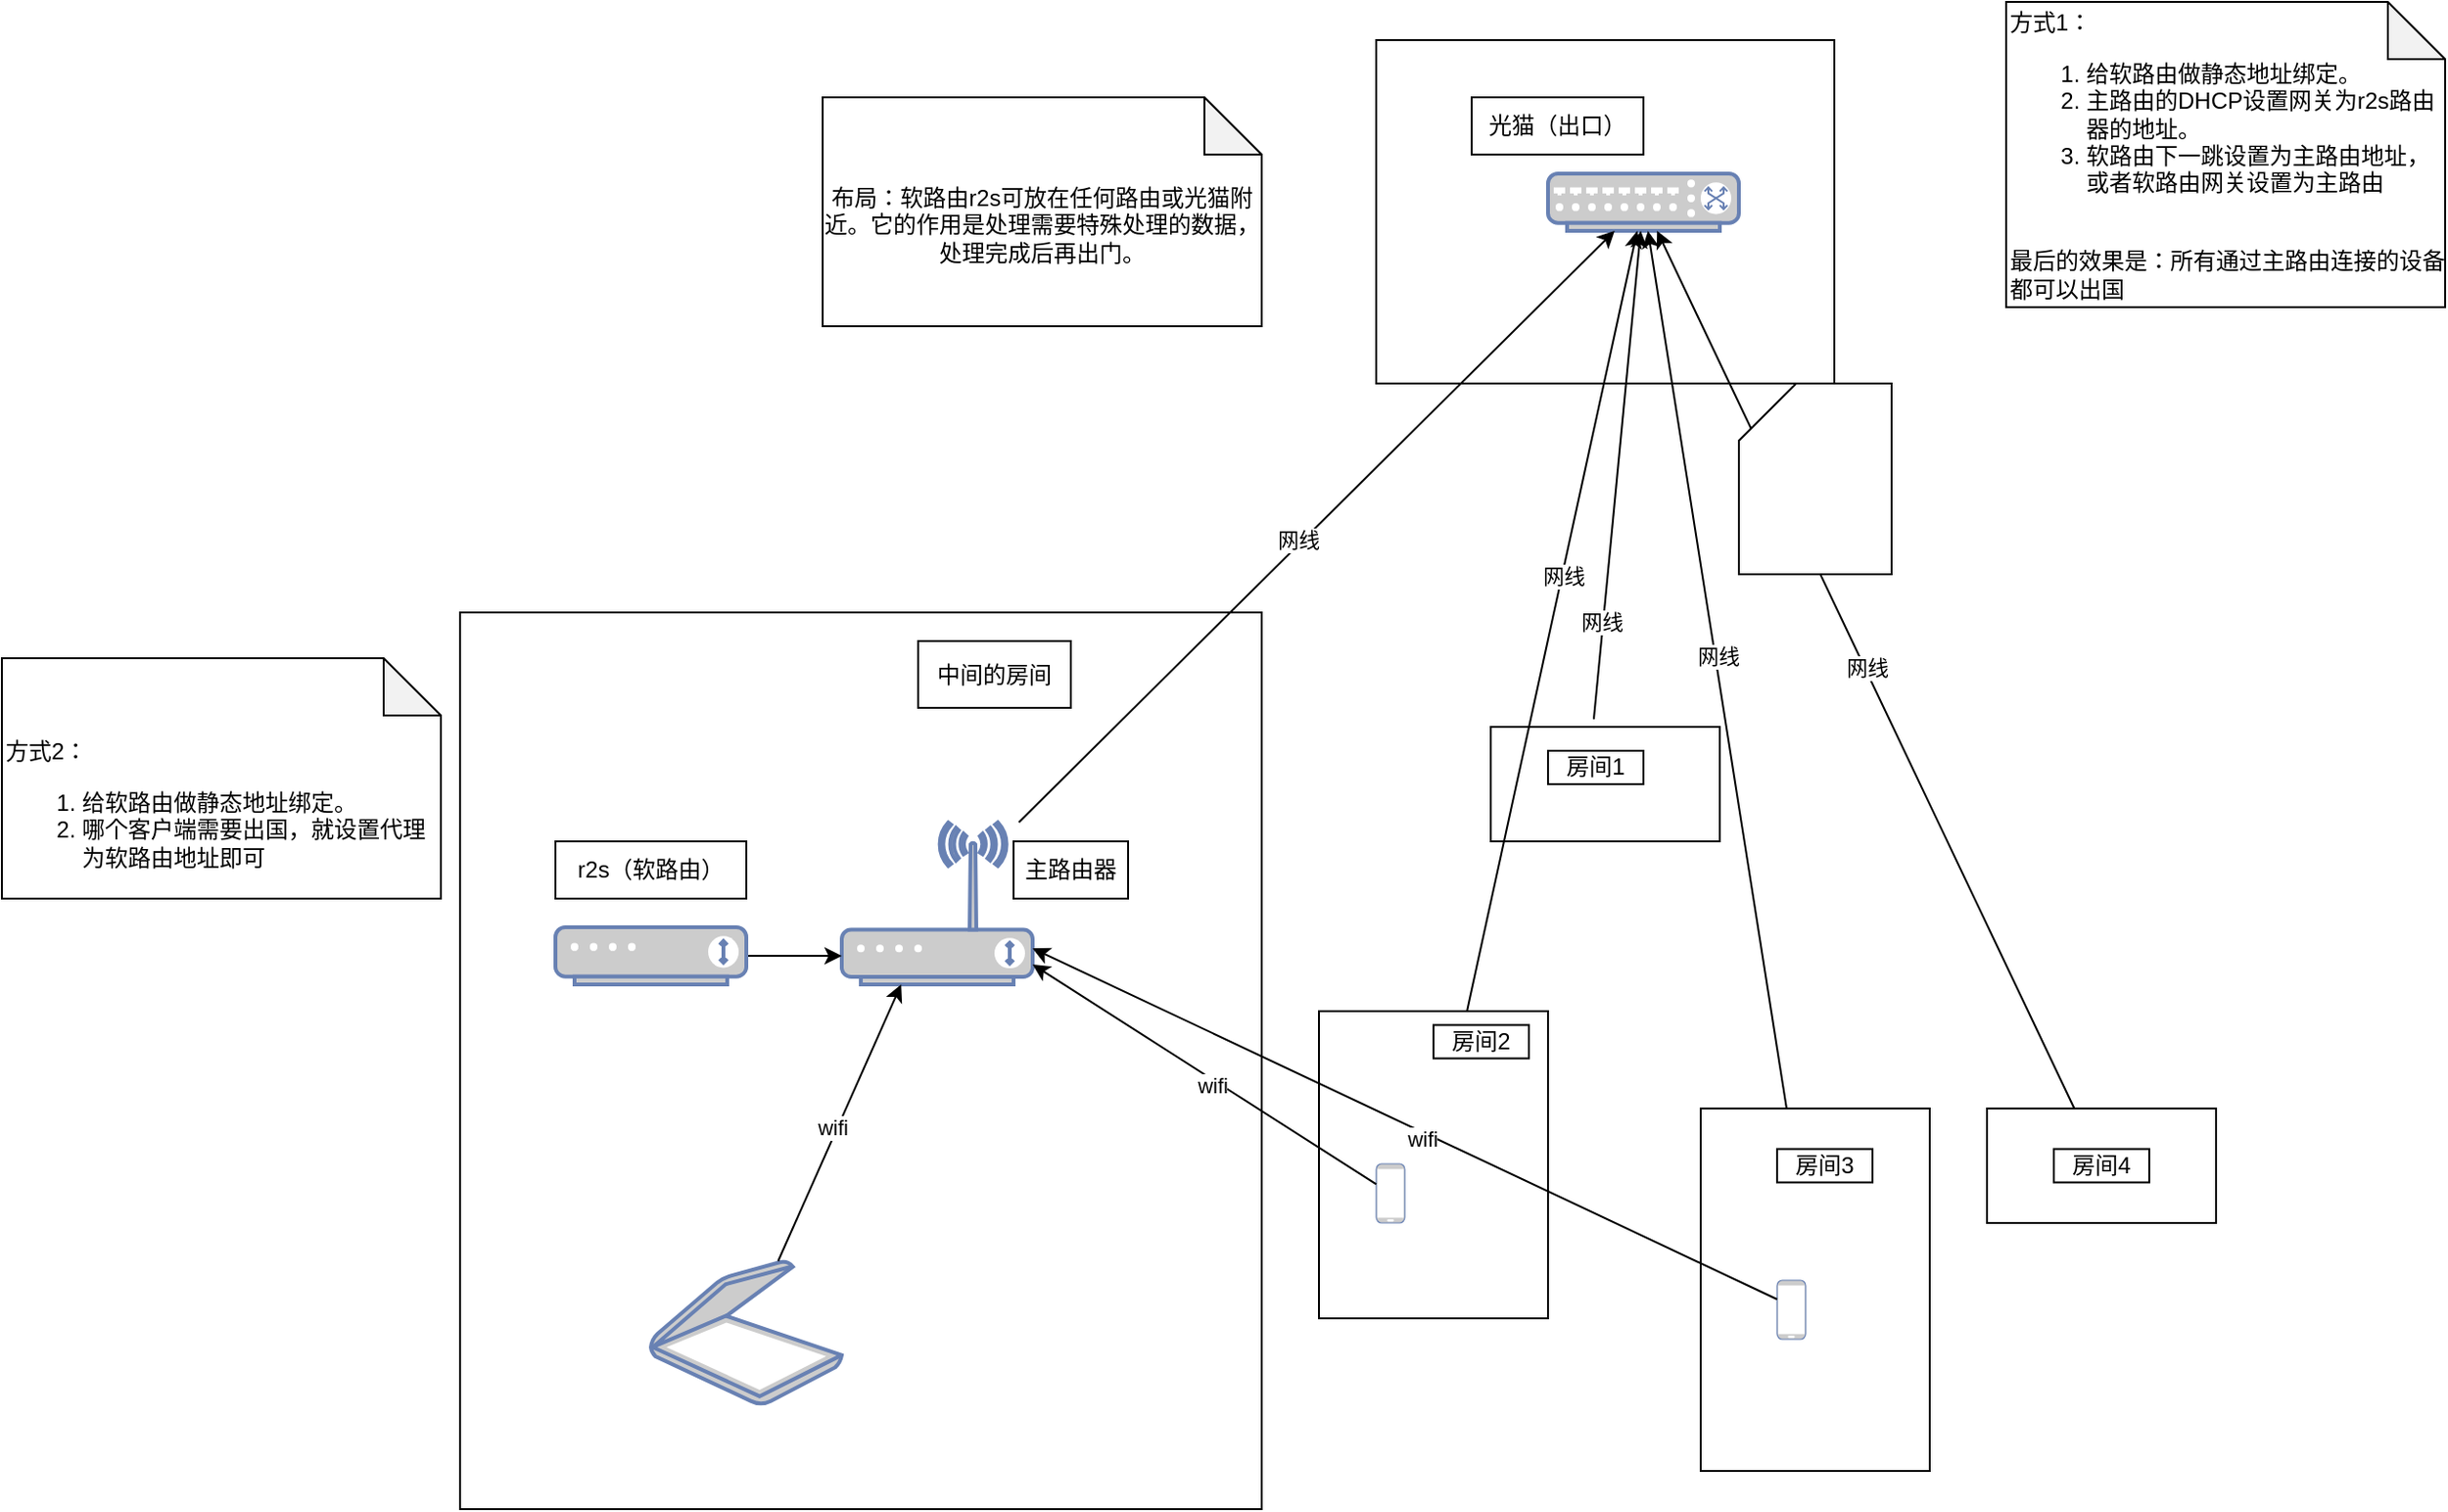 <mxfile version="21.1.2" type="github">
  <diagram id="Ht1M8jgEwFfnCIfOTk4-" name="Page-1">
    <mxGraphModel dx="2731" dy="867" grid="1" gridSize="10" guides="1" tooltips="1" connect="1" arrows="1" fold="1" page="1" pageScale="1" pageWidth="1169" pageHeight="827" math="0" shadow="0">
      <root>
        <mxCell id="0" />
        <mxCell id="1" parent="0" />
        <mxCell id="m_8UG7gQofnNzncV905W-1" value="" style="rounded=0;whiteSpace=wrap;html=1;" parent="1" vertex="1">
          <mxGeometry x="530" y="90" width="240" height="180" as="geometry" />
        </mxCell>
        <mxCell id="m_8UG7gQofnNzncV905W-2" value="" style="rounded=0;whiteSpace=wrap;html=1;" parent="1" vertex="1">
          <mxGeometry x="50" y="390" width="420" height="470" as="geometry" />
        </mxCell>
        <mxCell id="m_8UG7gQofnNzncV905W-3" value="" style="fontColor=#0066CC;verticalAlign=top;verticalLabelPosition=bottom;labelPosition=center;align=center;html=1;outlineConnect=0;fillColor=#CCCCCC;strokeColor=#6881B3;gradientColor=none;gradientDirection=north;strokeWidth=2;shape=mxgraph.networks.switch;" parent="1" vertex="1">
          <mxGeometry x="620" y="160" width="100" height="30" as="geometry" />
        </mxCell>
        <mxCell id="m_8UG7gQofnNzncV905W-4" value="光猫（出口）" style="whiteSpace=wrap;html=1;" parent="1" vertex="1">
          <mxGeometry x="580" y="120" width="90" height="30" as="geometry" />
        </mxCell>
        <mxCell id="m_8UG7gQofnNzncV905W-5" value="" style="fontColor=#0066CC;verticalAlign=top;verticalLabelPosition=bottom;labelPosition=center;align=center;html=1;outlineConnect=0;fillColor=#CCCCCC;strokeColor=#6881B3;gradientColor=none;gradientDirection=north;strokeWidth=2;shape=mxgraph.networks.wireless_modem;" parent="1" vertex="1">
          <mxGeometry x="250" y="500" width="100" height="85" as="geometry" />
        </mxCell>
        <mxCell id="m_8UG7gQofnNzncV905W-6" value="主路由器" style="whiteSpace=wrap;html=1;" parent="1" vertex="1">
          <mxGeometry x="340" y="510" width="60" height="30" as="geometry" />
        </mxCell>
        <mxCell id="m_8UG7gQofnNzncV905W-7" value="中间的房间" style="whiteSpace=wrap;html=1;" parent="1" vertex="1">
          <mxGeometry x="290" y="405" width="80" height="35" as="geometry" />
        </mxCell>
        <mxCell id="m_8UG7gQofnNzncV905W-9" value="" style="rounded=0;whiteSpace=wrap;html=1;" parent="1" vertex="1">
          <mxGeometry x="590" y="450" width="120" height="60" as="geometry" />
        </mxCell>
        <mxCell id="m_8UG7gQofnNzncV905W-10" value="" style="rounded=0;whiteSpace=wrap;html=1;" parent="1" vertex="1">
          <mxGeometry x="500" y="599" width="120" height="161" as="geometry" />
        </mxCell>
        <mxCell id="m_8UG7gQofnNzncV905W-11" value="" style="rounded=0;whiteSpace=wrap;html=1;" parent="1" vertex="1">
          <mxGeometry x="700" y="650" width="120" height="190" as="geometry" />
        </mxCell>
        <mxCell id="m_8UG7gQofnNzncV905W-12" value="" style="rounded=0;whiteSpace=wrap;html=1;" parent="1" vertex="1">
          <mxGeometry x="850" y="650" width="120" height="60" as="geometry" />
        </mxCell>
        <mxCell id="m_8UG7gQofnNzncV905W-13" value="" style="endArrow=classic;html=1;rounded=0;exitX=0.45;exitY=-0.067;exitDx=0;exitDy=0;exitPerimeter=0;" parent="1" source="m_8UG7gQofnNzncV905W-9" target="m_8UG7gQofnNzncV905W-3" edge="1">
          <mxGeometry width="50" height="50" relative="1" as="geometry">
            <mxPoint x="620" y="470" as="sourcePoint" />
            <mxPoint x="670" y="420" as="targetPoint" />
          </mxGeometry>
        </mxCell>
        <mxCell id="m_8UG7gQofnNzncV905W-14" value="网线" style="edgeLabel;html=1;align=center;verticalAlign=middle;resizable=0;points=[];" parent="m_8UG7gQofnNzncV905W-13" vertex="1" connectable="0">
          <mxGeometry x="-0.602" y="1" relative="1" as="geometry">
            <mxPoint as="offset" />
          </mxGeometry>
        </mxCell>
        <mxCell id="m_8UG7gQofnNzncV905W-15" value="" style="endArrow=classic;html=1;rounded=0;" parent="1" source="m_8UG7gQofnNzncV905W-10" target="m_8UG7gQofnNzncV905W-3" edge="1">
          <mxGeometry width="50" height="50" relative="1" as="geometry">
            <mxPoint x="654" y="456" as="sourcePoint" />
            <mxPoint x="679" y="200" as="targetPoint" />
          </mxGeometry>
        </mxCell>
        <mxCell id="m_8UG7gQofnNzncV905W-16" value="网线" style="edgeLabel;html=1;align=center;verticalAlign=middle;resizable=0;points=[];" parent="m_8UG7gQofnNzncV905W-15" vertex="1" connectable="0">
          <mxGeometry x="0.119" relative="1" as="geometry">
            <mxPoint as="offset" />
          </mxGeometry>
        </mxCell>
        <mxCell id="m_8UG7gQofnNzncV905W-17" value="" style="endArrow=classic;html=1;rounded=0;" parent="1" source="m_8UG7gQofnNzncV905W-11" target="m_8UG7gQofnNzncV905W-3" edge="1">
          <mxGeometry width="50" height="50" relative="1" as="geometry">
            <mxPoint x="587" y="595" as="sourcePoint" />
            <mxPoint x="677" y="200" as="targetPoint" />
          </mxGeometry>
        </mxCell>
        <mxCell id="m_8UG7gQofnNzncV905W-18" value="网线" style="edgeLabel;html=1;align=center;verticalAlign=middle;resizable=0;points=[];" parent="m_8UG7gQofnNzncV905W-17" vertex="1" connectable="0">
          <mxGeometry x="0.03" y="-1" relative="1" as="geometry">
            <mxPoint as="offset" />
          </mxGeometry>
        </mxCell>
        <mxCell id="m_8UG7gQofnNzncV905W-19" value="" style="endArrow=classic;html=1;rounded=0;" parent="1" source="m_8UG7gQofnNzncV905W-12" target="m_8UG7gQofnNzncV905W-3" edge="1">
          <mxGeometry width="50" height="50" relative="1" as="geometry">
            <mxPoint x="765" y="660" as="sourcePoint" />
            <mxPoint x="683" y="200" as="targetPoint" />
          </mxGeometry>
        </mxCell>
        <mxCell id="m_8UG7gQofnNzncV905W-20" value="网线" style="edgeLabel;html=1;align=center;verticalAlign=middle;resizable=0;points=[];" parent="m_8UG7gQofnNzncV905W-19" vertex="1" connectable="0">
          <mxGeometry x="0.008" relative="1" as="geometry">
            <mxPoint x="1" as="offset" />
          </mxGeometry>
        </mxCell>
        <mxCell id="m_8UG7gQofnNzncV905W-21" value="" style="endArrow=classic;html=1;rounded=0;" parent="1" source="m_8UG7gQofnNzncV905W-5" target="m_8UG7gQofnNzncV905W-3" edge="1">
          <mxGeometry width="50" height="50" relative="1" as="geometry">
            <mxPoint x="906" y="660" as="sourcePoint" />
            <mxPoint x="687" y="200" as="targetPoint" />
          </mxGeometry>
        </mxCell>
        <mxCell id="m_8UG7gQofnNzncV905W-22" value="网线" style="edgeLabel;html=1;align=center;verticalAlign=middle;resizable=0;points=[];" parent="m_8UG7gQofnNzncV905W-21" vertex="1" connectable="0">
          <mxGeometry x="-0.054" y="3" relative="1" as="geometry">
            <mxPoint as="offset" />
          </mxGeometry>
        </mxCell>
        <mxCell id="m_8UG7gQofnNzncV905W-23" value="房间1" style="whiteSpace=wrap;html=1;" parent="1" vertex="1">
          <mxGeometry x="620" y="462.5" width="50" height="17.5" as="geometry" />
        </mxCell>
        <mxCell id="m_8UG7gQofnNzncV905W-24" value="房间2" style="whiteSpace=wrap;html=1;" parent="1" vertex="1">
          <mxGeometry x="560" y="606.25" width="50" height="17.5" as="geometry" />
        </mxCell>
        <mxCell id="m_8UG7gQofnNzncV905W-25" value="房间3" style="whiteSpace=wrap;html=1;" parent="1" vertex="1">
          <mxGeometry x="740" y="671.25" width="50" height="17.5" as="geometry" />
        </mxCell>
        <mxCell id="m_8UG7gQofnNzncV905W-26" value="房间4" style="whiteSpace=wrap;html=1;" parent="1" vertex="1">
          <mxGeometry x="885" y="671.25" width="50" height="17.5" as="geometry" />
        </mxCell>
        <mxCell id="m_8UG7gQofnNzncV905W-27" value="" style="fontColor=#0066CC;verticalAlign=top;verticalLabelPosition=bottom;labelPosition=center;align=center;html=1;outlineConnect=0;fillColor=#CCCCCC;strokeColor=#6881B3;gradientColor=none;gradientDirection=north;strokeWidth=2;shape=mxgraph.networks.scanner;" parent="1" vertex="1">
          <mxGeometry x="150" y="730" width="100" height="75" as="geometry" />
        </mxCell>
        <mxCell id="m_8UG7gQofnNzncV905W-28" value="" style="fontColor=#0066CC;verticalAlign=top;verticalLabelPosition=bottom;labelPosition=center;align=center;html=1;outlineConnect=0;fillColor=#CCCCCC;strokeColor=#6881B3;gradientColor=none;gradientDirection=north;strokeWidth=2;shape=mxgraph.networks.mobile;" parent="1" vertex="1">
          <mxGeometry x="530" y="679" width="15" height="31" as="geometry" />
        </mxCell>
        <mxCell id="m_8UG7gQofnNzncV905W-29" value="" style="fontColor=#0066CC;verticalAlign=top;verticalLabelPosition=bottom;labelPosition=center;align=center;html=1;outlineConnect=0;fillColor=#CCCCCC;strokeColor=#6881B3;gradientColor=none;gradientDirection=north;strokeWidth=2;shape=mxgraph.networks.mobile;" parent="1" vertex="1">
          <mxGeometry x="740" y="740" width="15" height="31" as="geometry" />
        </mxCell>
        <mxCell id="m_8UG7gQofnNzncV905W-30" value="" style="endArrow=classic;html=1;rounded=0;" parent="1" source="m_8UG7gQofnNzncV905W-27" target="m_8UG7gQofnNzncV905W-5" edge="1">
          <mxGeometry width="50" height="50" relative="1" as="geometry">
            <mxPoint x="353" y="510" as="sourcePoint" />
            <mxPoint x="665" y="200" as="targetPoint" />
          </mxGeometry>
        </mxCell>
        <mxCell id="m_8UG7gQofnNzncV905W-31" value="wifi" style="edgeLabel;html=1;align=center;verticalAlign=middle;resizable=0;points=[];" parent="m_8UG7gQofnNzncV905W-30" vertex="1" connectable="0">
          <mxGeometry x="-0.054" y="3" relative="1" as="geometry">
            <mxPoint as="offset" />
          </mxGeometry>
        </mxCell>
        <mxCell id="m_8UG7gQofnNzncV905W-32" value="" style="endArrow=classic;html=1;rounded=0;" parent="1" source="m_8UG7gQofnNzncV905W-28" target="m_8UG7gQofnNzncV905W-5" edge="1">
          <mxGeometry width="50" height="50" relative="1" as="geometry">
            <mxPoint x="227" y="740" as="sourcePoint" />
            <mxPoint x="291" y="595" as="targetPoint" />
          </mxGeometry>
        </mxCell>
        <mxCell id="m_8UG7gQofnNzncV905W-33" value="wifi" style="edgeLabel;html=1;align=center;verticalAlign=middle;resizable=0;points=[];" parent="m_8UG7gQofnNzncV905W-32" vertex="1" connectable="0">
          <mxGeometry x="-0.054" y="3" relative="1" as="geometry">
            <mxPoint as="offset" />
          </mxGeometry>
        </mxCell>
        <mxCell id="m_8UG7gQofnNzncV905W-34" value="" style="endArrow=classic;html=1;rounded=0;" parent="1" target="m_8UG7gQofnNzncV905W-5" edge="1">
          <mxGeometry width="50" height="50" relative="1" as="geometry">
            <mxPoint x="740" y="750" as="sourcePoint" />
            <mxPoint x="360" y="584" as="targetPoint" />
          </mxGeometry>
        </mxCell>
        <mxCell id="m_8UG7gQofnNzncV905W-35" value="wifi" style="edgeLabel;html=1;align=center;verticalAlign=middle;resizable=0;points=[];" parent="m_8UG7gQofnNzncV905W-34" vertex="1" connectable="0">
          <mxGeometry x="-0.054" y="3" relative="1" as="geometry">
            <mxPoint as="offset" />
          </mxGeometry>
        </mxCell>
        <mxCell id="MKuDX0yQ5RoXG2ArvQaH-1" value="" style="shape=card;whiteSpace=wrap;html=1;" vertex="1" parent="1">
          <mxGeometry x="720" y="270" width="80" height="100" as="geometry" />
        </mxCell>
        <mxCell id="MKuDX0yQ5RoXG2ArvQaH-3" value="布局：软路由r2s可放在任何路由或光猫附近。它的作用是处理需要特殊处理的数据，处理完成后再出门。&lt;br&gt;&lt;br&gt;&lt;div style=&quot;&quot;&gt;&lt;br&gt;&lt;/div&gt;" style="shape=note;whiteSpace=wrap;html=1;backgroundOutline=1;darkOpacity=0.05;align=center;verticalAlign=bottom;spacingTop=0;spacingBottom=0;spacing=2;" vertex="1" parent="1">
          <mxGeometry x="240" y="120" width="230" height="120" as="geometry" />
        </mxCell>
        <mxCell id="MKuDX0yQ5RoXG2ArvQaH-4" value="方式1： &lt;br&gt;&lt;ol&gt;&lt;li&gt;给软路由做静态地址绑定。&lt;/li&gt;&lt;li style=&quot;border-color: var(--border-color);&quot;&gt;主路由的DHCP设置网关为r2s路由器的地址。&lt;/li&gt;&lt;li style=&quot;border-color: var(--border-color);&quot;&gt;软路由下一跳设置为主路由地址，或者软路由网关设置为主路由&lt;/li&gt;&lt;/ol&gt;&lt;div&gt;&lt;br&gt;&lt;/div&gt;&lt;div&gt;最后的效果是：所有通过主路由连接的设备都可以出国&lt;/div&gt;" style="shape=note;whiteSpace=wrap;html=1;backgroundOutline=1;darkOpacity=0.05;align=left;verticalAlign=bottom;spacingTop=0;spacingBottom=0;spacing=2;" vertex="1" parent="1">
          <mxGeometry x="860" y="70" width="230" height="160" as="geometry" />
        </mxCell>
        <mxCell id="MKuDX0yQ5RoXG2ArvQaH-9" style="edgeStyle=orthogonalEdgeStyle;rounded=0;orthogonalLoop=1;jettySize=auto;html=1;" edge="1" parent="1" source="MKuDX0yQ5RoXG2ArvQaH-7" target="m_8UG7gQofnNzncV905W-5">
          <mxGeometry relative="1" as="geometry">
            <Array as="points">
              <mxPoint x="230" y="570" />
              <mxPoint x="230" y="570" />
            </Array>
          </mxGeometry>
        </mxCell>
        <mxCell id="MKuDX0yQ5RoXG2ArvQaH-7" value="" style="fontColor=#0066CC;verticalAlign=top;verticalLabelPosition=bottom;labelPosition=center;align=center;html=1;outlineConnect=0;fillColor=#CCCCCC;strokeColor=#6881B3;gradientColor=none;gradientDirection=north;strokeWidth=2;shape=mxgraph.networks.modem;" vertex="1" parent="1">
          <mxGeometry x="100" y="555" width="100" height="30" as="geometry" />
        </mxCell>
        <mxCell id="MKuDX0yQ5RoXG2ArvQaH-8" value="r2s（软路由）" style="whiteSpace=wrap;html=1;" vertex="1" parent="1">
          <mxGeometry x="100" y="510" width="100" height="30" as="geometry" />
        </mxCell>
        <mxCell id="MKuDX0yQ5RoXG2ArvQaH-13" value="方式2： &lt;br&gt;&lt;ol&gt;&lt;li&gt;给软路由做静态地址绑定。&lt;/li&gt;&lt;li style=&quot;border-color: var(--border-color);&quot;&gt;哪个客户端需要出国，就设置代理为软路由地址即可&lt;/li&gt;&lt;/ol&gt;" style="shape=note;whiteSpace=wrap;html=1;backgroundOutline=1;darkOpacity=0.05;align=left;verticalAlign=bottom;spacingTop=0;spacingBottom=0;spacing=2;" vertex="1" parent="1">
          <mxGeometry x="-190" y="414" width="230" height="126" as="geometry" />
        </mxCell>
      </root>
    </mxGraphModel>
  </diagram>
</mxfile>
